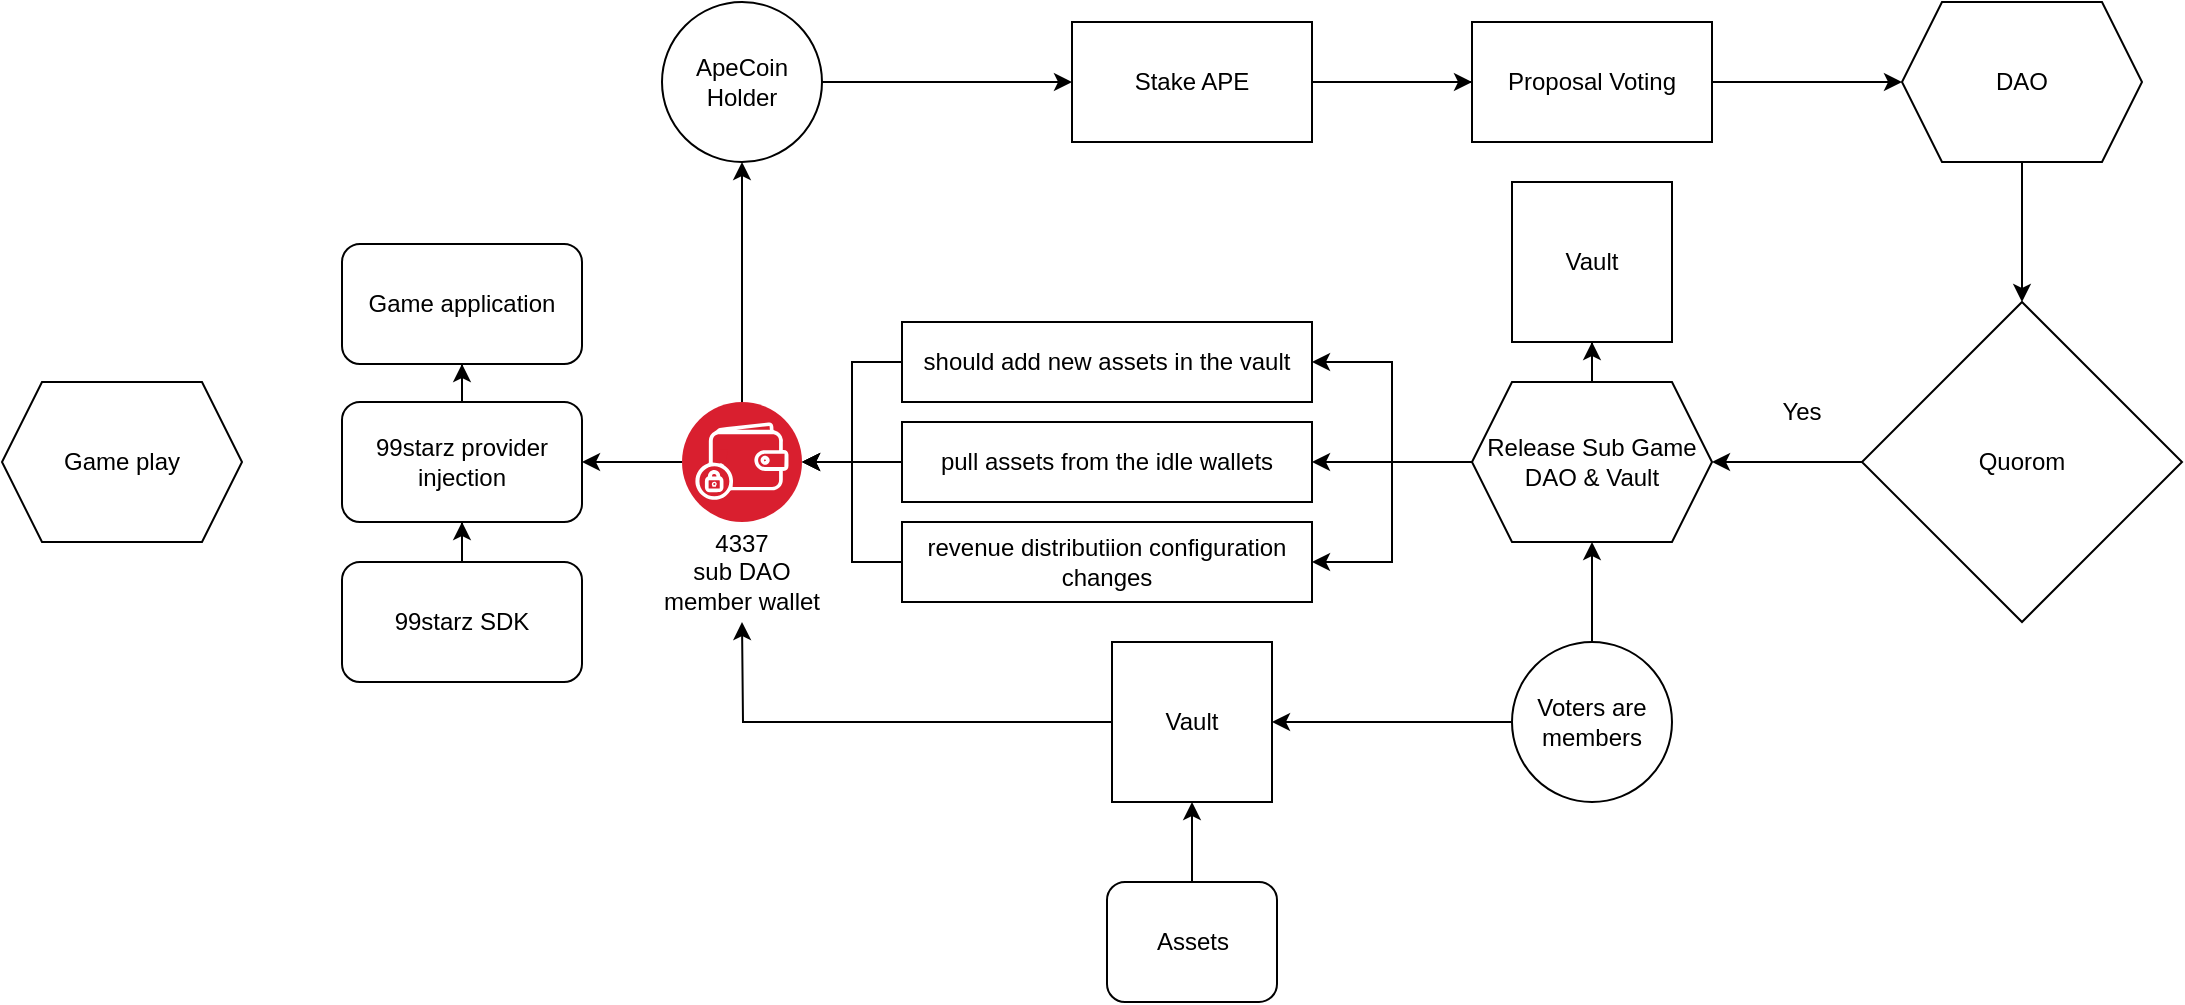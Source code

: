 <mxfile version="22.1.5" type="github">
  <diagram name="Page-1" id="HEoOxhop8Ih9AfGgCKOJ">
    <mxGraphModel dx="1698" dy="453" grid="1" gridSize="10" guides="1" tooltips="1" connect="1" arrows="1" fold="1" page="1" pageScale="1" pageWidth="850" pageHeight="1100" math="0" shadow="0">
      <root>
        <mxCell id="0" />
        <mxCell id="1" parent="0" />
        <mxCell id="kkcZBeg4sPtkYq2LsZ84-3" value="" style="edgeStyle=orthogonalEdgeStyle;rounded=0;orthogonalLoop=1;jettySize=auto;html=1;" edge="1" parent="1" source="kkcZBeg4sPtkYq2LsZ84-1" target="kkcZBeg4sPtkYq2LsZ84-2">
          <mxGeometry relative="1" as="geometry" />
        </mxCell>
        <mxCell id="kkcZBeg4sPtkYq2LsZ84-1" value="ApeCoin&lt;br&gt;Holder" style="ellipse;whiteSpace=wrap;html=1;aspect=fixed;" vertex="1" parent="1">
          <mxGeometry x="20" y="210" width="80" height="80" as="geometry" />
        </mxCell>
        <mxCell id="kkcZBeg4sPtkYq2LsZ84-5" value="" style="edgeStyle=orthogonalEdgeStyle;rounded=0;orthogonalLoop=1;jettySize=auto;html=1;" edge="1" parent="1" source="kkcZBeg4sPtkYq2LsZ84-2" target="kkcZBeg4sPtkYq2LsZ84-4">
          <mxGeometry relative="1" as="geometry" />
        </mxCell>
        <mxCell id="kkcZBeg4sPtkYq2LsZ84-7" value="" style="edgeStyle=orthogonalEdgeStyle;rounded=0;orthogonalLoop=1;jettySize=auto;html=1;" edge="1" parent="1" source="kkcZBeg4sPtkYq2LsZ84-2" target="kkcZBeg4sPtkYq2LsZ84-6">
          <mxGeometry relative="1" as="geometry" />
        </mxCell>
        <mxCell id="kkcZBeg4sPtkYq2LsZ84-2" value="Stake APE" style="whiteSpace=wrap;html=1;" vertex="1" parent="1">
          <mxGeometry x="225" y="220" width="120" height="60" as="geometry" />
        </mxCell>
        <mxCell id="kkcZBeg4sPtkYq2LsZ84-9" value="" style="edgeStyle=orthogonalEdgeStyle;rounded=0;orthogonalLoop=1;jettySize=auto;html=1;" edge="1" parent="1" source="kkcZBeg4sPtkYq2LsZ84-4" target="kkcZBeg4sPtkYq2LsZ84-8">
          <mxGeometry relative="1" as="geometry" />
        </mxCell>
        <mxCell id="kkcZBeg4sPtkYq2LsZ84-4" value="DAO" style="shape=hexagon;perimeter=hexagonPerimeter2;whiteSpace=wrap;html=1;fixedSize=1;" vertex="1" parent="1">
          <mxGeometry x="640" y="210" width="120" height="80" as="geometry" />
        </mxCell>
        <mxCell id="kkcZBeg4sPtkYq2LsZ84-6" value="Proposal Voting" style="whiteSpace=wrap;html=1;" vertex="1" parent="1">
          <mxGeometry x="425" y="220" width="120" height="60" as="geometry" />
        </mxCell>
        <mxCell id="kkcZBeg4sPtkYq2LsZ84-12" value="" style="edgeStyle=orthogonalEdgeStyle;rounded=0;orthogonalLoop=1;jettySize=auto;html=1;" edge="1" parent="1" source="kkcZBeg4sPtkYq2LsZ84-8" target="kkcZBeg4sPtkYq2LsZ84-10">
          <mxGeometry relative="1" as="geometry" />
        </mxCell>
        <mxCell id="kkcZBeg4sPtkYq2LsZ84-8" value="Quorom" style="rhombus;whiteSpace=wrap;html=1;" vertex="1" parent="1">
          <mxGeometry x="620" y="360" width="160" height="160" as="geometry" />
        </mxCell>
        <mxCell id="kkcZBeg4sPtkYq2LsZ84-18" value="" style="edgeStyle=orthogonalEdgeStyle;rounded=0;orthogonalLoop=1;jettySize=auto;html=1;" edge="1" parent="1" source="kkcZBeg4sPtkYq2LsZ84-10" target="kkcZBeg4sPtkYq2LsZ84-16">
          <mxGeometry relative="1" as="geometry" />
        </mxCell>
        <mxCell id="kkcZBeg4sPtkYq2LsZ84-20" value="" style="edgeStyle=orthogonalEdgeStyle;rounded=0;orthogonalLoop=1;jettySize=auto;html=1;" edge="1" parent="1" source="kkcZBeg4sPtkYq2LsZ84-10" target="kkcZBeg4sPtkYq2LsZ84-19">
          <mxGeometry relative="1" as="geometry" />
        </mxCell>
        <mxCell id="kkcZBeg4sPtkYq2LsZ84-24" style="edgeStyle=orthogonalEdgeStyle;rounded=0;orthogonalLoop=1;jettySize=auto;html=1;entryX=1;entryY=0.5;entryDx=0;entryDy=0;" edge="1" parent="1" source="kkcZBeg4sPtkYq2LsZ84-10" target="kkcZBeg4sPtkYq2LsZ84-21">
          <mxGeometry relative="1" as="geometry" />
        </mxCell>
        <mxCell id="kkcZBeg4sPtkYq2LsZ84-25" style="edgeStyle=orthogonalEdgeStyle;rounded=0;orthogonalLoop=1;jettySize=auto;html=1;entryX=1;entryY=0.5;entryDx=0;entryDy=0;" edge="1" parent="1" source="kkcZBeg4sPtkYq2LsZ84-10" target="kkcZBeg4sPtkYq2LsZ84-22">
          <mxGeometry relative="1" as="geometry" />
        </mxCell>
        <mxCell id="kkcZBeg4sPtkYq2LsZ84-10" value="Release Sub Game DAO &amp;amp; Vault" style="shape=hexagon;perimeter=hexagonPerimeter2;whiteSpace=wrap;html=1;fixedSize=1;" vertex="1" parent="1">
          <mxGeometry x="425" y="400" width="120" height="80" as="geometry" />
        </mxCell>
        <mxCell id="kkcZBeg4sPtkYq2LsZ84-13" value="Yes" style="text;html=1;strokeColor=none;fillColor=none;align=center;verticalAlign=middle;whiteSpace=wrap;rounded=0;" vertex="1" parent="1">
          <mxGeometry x="560" y="400" width="60" height="30" as="geometry" />
        </mxCell>
        <mxCell id="kkcZBeg4sPtkYq2LsZ84-15" value="" style="edgeStyle=orthogonalEdgeStyle;rounded=0;orthogonalLoop=1;jettySize=auto;html=1;" edge="1" parent="1" source="kkcZBeg4sPtkYq2LsZ84-14" target="kkcZBeg4sPtkYq2LsZ84-10">
          <mxGeometry relative="1" as="geometry" />
        </mxCell>
        <mxCell id="kkcZBeg4sPtkYq2LsZ84-33" style="edgeStyle=orthogonalEdgeStyle;rounded=0;orthogonalLoop=1;jettySize=auto;html=1;entryX=1;entryY=0.5;entryDx=0;entryDy=0;" edge="1" parent="1" source="kkcZBeg4sPtkYq2LsZ84-14" target="kkcZBeg4sPtkYq2LsZ84-32">
          <mxGeometry relative="1" as="geometry" />
        </mxCell>
        <mxCell id="kkcZBeg4sPtkYq2LsZ84-14" value="Voters are members" style="ellipse;whiteSpace=wrap;html=1;aspect=fixed;" vertex="1" parent="1">
          <mxGeometry x="445" y="530" width="80" height="80" as="geometry" />
        </mxCell>
        <mxCell id="kkcZBeg4sPtkYq2LsZ84-16" value="Vault" style="whiteSpace=wrap;html=1;aspect=fixed;" vertex="1" parent="1">
          <mxGeometry x="445" y="300" width="80" height="80" as="geometry" />
        </mxCell>
        <mxCell id="kkcZBeg4sPtkYq2LsZ84-28" value="" style="edgeStyle=orthogonalEdgeStyle;rounded=0;orthogonalLoop=1;jettySize=auto;html=1;" edge="1" parent="1" source="kkcZBeg4sPtkYq2LsZ84-19" target="kkcZBeg4sPtkYq2LsZ84-26">
          <mxGeometry relative="1" as="geometry" />
        </mxCell>
        <mxCell id="kkcZBeg4sPtkYq2LsZ84-19" value="pull assets from the idle wallets" style="whiteSpace=wrap;html=1;" vertex="1" parent="1">
          <mxGeometry x="140" y="420" width="205" height="40" as="geometry" />
        </mxCell>
        <mxCell id="kkcZBeg4sPtkYq2LsZ84-27" style="edgeStyle=orthogonalEdgeStyle;rounded=0;orthogonalLoop=1;jettySize=auto;html=1;entryX=1;entryY=0.5;entryDx=0;entryDy=0;" edge="1" parent="1" source="kkcZBeg4sPtkYq2LsZ84-21" target="kkcZBeg4sPtkYq2LsZ84-26">
          <mxGeometry relative="1" as="geometry" />
        </mxCell>
        <mxCell id="kkcZBeg4sPtkYq2LsZ84-21" value="should add new assets in the vault" style="whiteSpace=wrap;html=1;" vertex="1" parent="1">
          <mxGeometry x="140" y="370" width="205" height="40" as="geometry" />
        </mxCell>
        <mxCell id="kkcZBeg4sPtkYq2LsZ84-29" style="edgeStyle=orthogonalEdgeStyle;rounded=0;orthogonalLoop=1;jettySize=auto;html=1;" edge="1" parent="1" source="kkcZBeg4sPtkYq2LsZ84-22" target="kkcZBeg4sPtkYq2LsZ84-26">
          <mxGeometry relative="1" as="geometry" />
        </mxCell>
        <mxCell id="kkcZBeg4sPtkYq2LsZ84-22" value="revenue distributiion configuration changes" style="whiteSpace=wrap;html=1;" vertex="1" parent="1">
          <mxGeometry x="140" y="470" width="205" height="40" as="geometry" />
        </mxCell>
        <mxCell id="kkcZBeg4sPtkYq2LsZ84-31" style="edgeStyle=orthogonalEdgeStyle;rounded=0;orthogonalLoop=1;jettySize=auto;html=1;entryX=0.5;entryY=1;entryDx=0;entryDy=0;" edge="1" parent="1" source="kkcZBeg4sPtkYq2LsZ84-26" target="kkcZBeg4sPtkYq2LsZ84-1">
          <mxGeometry relative="1" as="geometry" />
        </mxCell>
        <mxCell id="kkcZBeg4sPtkYq2LsZ84-39" value="" style="edgeStyle=orthogonalEdgeStyle;rounded=0;orthogonalLoop=1;jettySize=auto;html=1;" edge="1" parent="1" source="kkcZBeg4sPtkYq2LsZ84-26">
          <mxGeometry relative="1" as="geometry">
            <mxPoint x="-20" y="440" as="targetPoint" />
          </mxGeometry>
        </mxCell>
        <mxCell id="kkcZBeg4sPtkYq2LsZ84-26" value="" style="image;aspect=fixed;perimeter=ellipsePerimeter;html=1;align=center;shadow=0;dashed=0;fontColor=#4277BB;labelBackgroundColor=default;fontSize=12;spacingTop=3;image=img/lib/ibm/blockchain/wallet.svg;" vertex="1" parent="1">
          <mxGeometry x="30" y="410" width="60" height="60" as="geometry" />
        </mxCell>
        <mxCell id="kkcZBeg4sPtkYq2LsZ84-30" value="4337&lt;br&gt;sub DAO member wallet" style="text;html=1;strokeColor=none;fillColor=none;align=center;verticalAlign=middle;whiteSpace=wrap;rounded=0;" vertex="1" parent="1">
          <mxGeometry x="15" y="480" width="90" height="30" as="geometry" />
        </mxCell>
        <mxCell id="kkcZBeg4sPtkYq2LsZ84-37" style="edgeStyle=orthogonalEdgeStyle;rounded=0;orthogonalLoop=1;jettySize=auto;html=1;" edge="1" parent="1" source="kkcZBeg4sPtkYq2LsZ84-32">
          <mxGeometry relative="1" as="geometry">
            <mxPoint x="60" y="520" as="targetPoint" />
          </mxGeometry>
        </mxCell>
        <mxCell id="kkcZBeg4sPtkYq2LsZ84-32" value="Vault" style="whiteSpace=wrap;html=1;aspect=fixed;" vertex="1" parent="1">
          <mxGeometry x="245" y="530" width="80" height="80" as="geometry" />
        </mxCell>
        <mxCell id="kkcZBeg4sPtkYq2LsZ84-35" value="" style="edgeStyle=orthogonalEdgeStyle;rounded=0;orthogonalLoop=1;jettySize=auto;html=1;" edge="1" parent="1" source="kkcZBeg4sPtkYq2LsZ84-34" target="kkcZBeg4sPtkYq2LsZ84-32">
          <mxGeometry relative="1" as="geometry" />
        </mxCell>
        <mxCell id="kkcZBeg4sPtkYq2LsZ84-34" value="Assets" style="rounded=1;whiteSpace=wrap;html=1;" vertex="1" parent="1">
          <mxGeometry x="242.5" y="650" width="85" height="60" as="geometry" />
        </mxCell>
        <mxCell id="kkcZBeg4sPtkYq2LsZ84-40" value="Game play" style="shape=hexagon;perimeter=hexagonPerimeter2;whiteSpace=wrap;html=1;fixedSize=1;" vertex="1" parent="1">
          <mxGeometry x="-310" y="400" width="120" height="80" as="geometry" />
        </mxCell>
        <mxCell id="kkcZBeg4sPtkYq2LsZ84-47" value="" style="edgeStyle=orthogonalEdgeStyle;rounded=0;orthogonalLoop=1;jettySize=auto;html=1;" edge="1" parent="1" source="kkcZBeg4sPtkYq2LsZ84-41" target="kkcZBeg4sPtkYq2LsZ84-42">
          <mxGeometry relative="1" as="geometry" />
        </mxCell>
        <mxCell id="kkcZBeg4sPtkYq2LsZ84-41" value="99starz provider injection" style="rounded=1;whiteSpace=wrap;html=1;" vertex="1" parent="1">
          <mxGeometry x="-140" y="410" width="120" height="60" as="geometry" />
        </mxCell>
        <mxCell id="kkcZBeg4sPtkYq2LsZ84-42" value="Game application" style="rounded=1;whiteSpace=wrap;html=1;" vertex="1" parent="1">
          <mxGeometry x="-140" y="331" width="120" height="60" as="geometry" />
        </mxCell>
        <mxCell id="kkcZBeg4sPtkYq2LsZ84-46" style="edgeStyle=orthogonalEdgeStyle;rounded=0;orthogonalLoop=1;jettySize=auto;html=1;entryX=0.5;entryY=1;entryDx=0;entryDy=0;" edge="1" parent="1" source="kkcZBeg4sPtkYq2LsZ84-43" target="kkcZBeg4sPtkYq2LsZ84-41">
          <mxGeometry relative="1" as="geometry" />
        </mxCell>
        <mxCell id="kkcZBeg4sPtkYq2LsZ84-43" value="99starz SDK" style="rounded=1;whiteSpace=wrap;html=1;" vertex="1" parent="1">
          <mxGeometry x="-140" y="490" width="120" height="60" as="geometry" />
        </mxCell>
      </root>
    </mxGraphModel>
  </diagram>
</mxfile>
